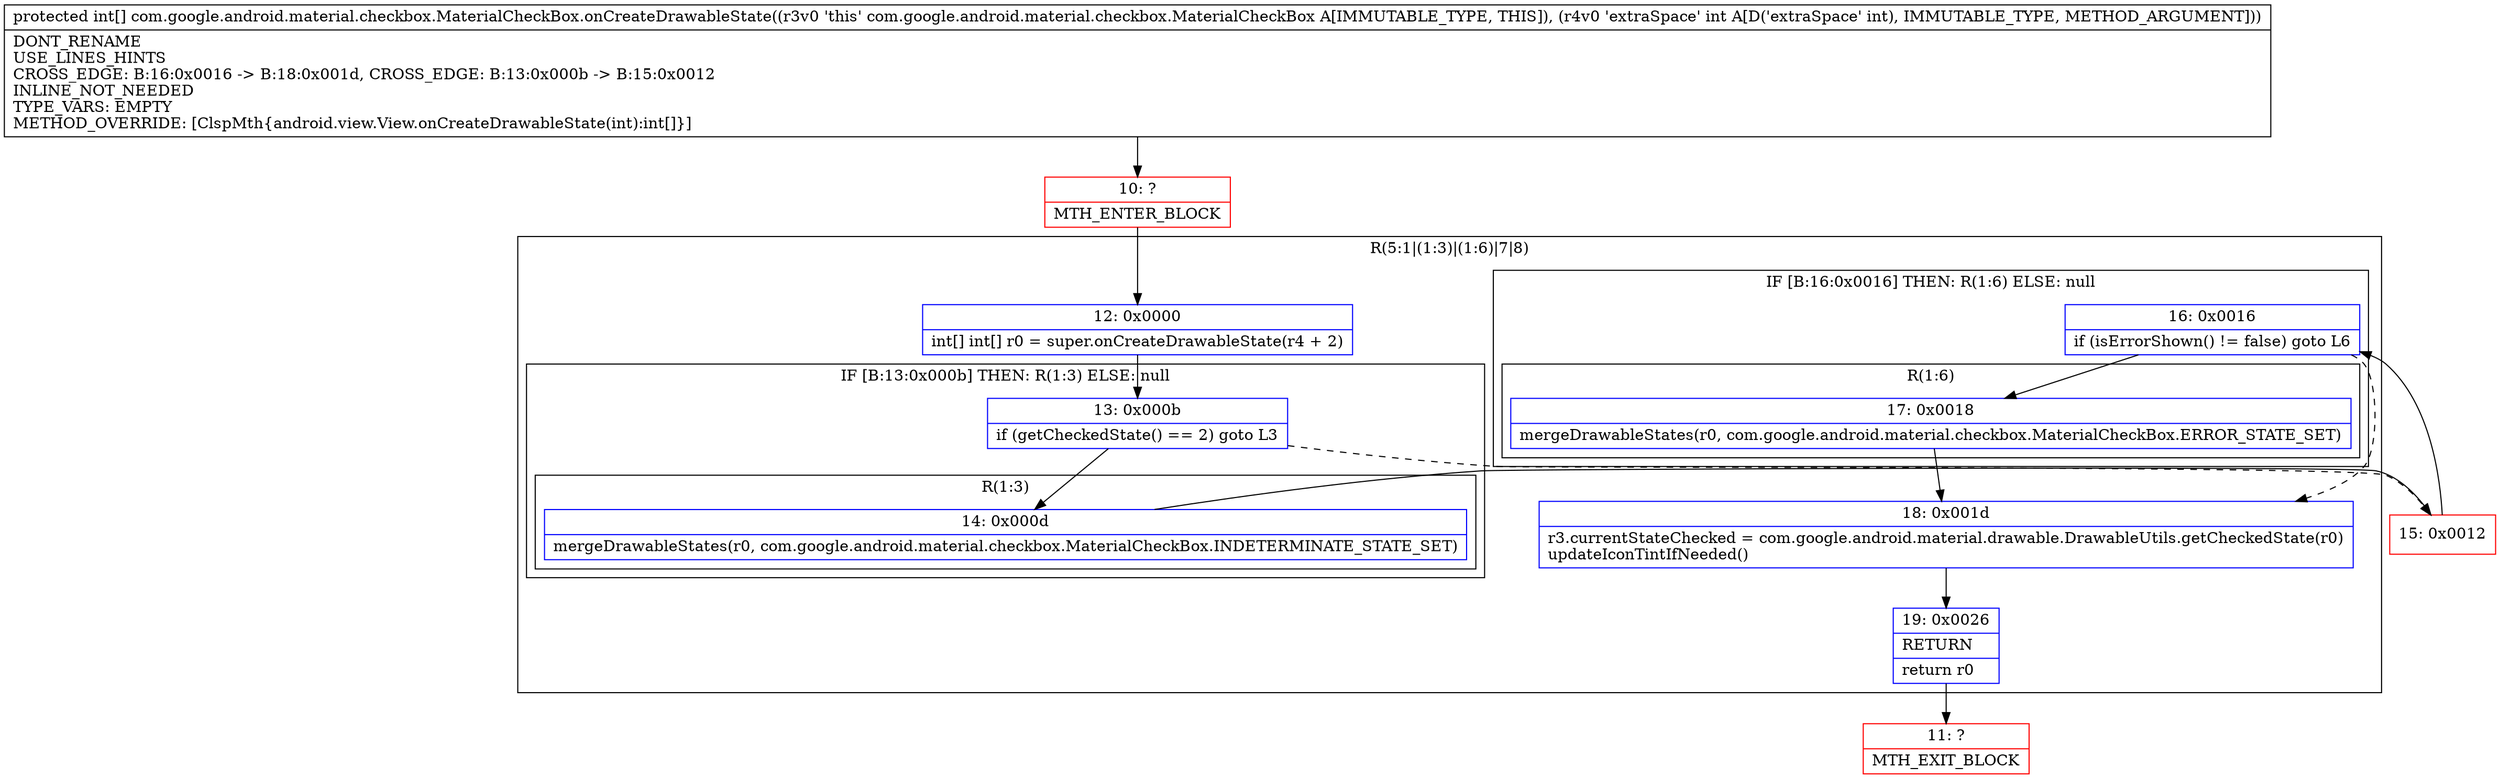 digraph "CFG forcom.google.android.material.checkbox.MaterialCheckBox.onCreateDrawableState(I)[I" {
subgraph cluster_Region_672408304 {
label = "R(5:1|(1:3)|(1:6)|7|8)";
node [shape=record,color=blue];
Node_12 [shape=record,label="{12\:\ 0x0000|int[] int[] r0 = super.onCreateDrawableState(r4 + 2)\l}"];
subgraph cluster_IfRegion_2101139850 {
label = "IF [B:13:0x000b] THEN: R(1:3) ELSE: null";
node [shape=record,color=blue];
Node_13 [shape=record,label="{13\:\ 0x000b|if (getCheckedState() == 2) goto L3\l}"];
subgraph cluster_Region_1079125724 {
label = "R(1:3)";
node [shape=record,color=blue];
Node_14 [shape=record,label="{14\:\ 0x000d|mergeDrawableStates(r0, com.google.android.material.checkbox.MaterialCheckBox.INDETERMINATE_STATE_SET)\l}"];
}
}
subgraph cluster_IfRegion_307981203 {
label = "IF [B:16:0x0016] THEN: R(1:6) ELSE: null";
node [shape=record,color=blue];
Node_16 [shape=record,label="{16\:\ 0x0016|if (isErrorShown() != false) goto L6\l}"];
subgraph cluster_Region_643639897 {
label = "R(1:6)";
node [shape=record,color=blue];
Node_17 [shape=record,label="{17\:\ 0x0018|mergeDrawableStates(r0, com.google.android.material.checkbox.MaterialCheckBox.ERROR_STATE_SET)\l}"];
}
}
Node_18 [shape=record,label="{18\:\ 0x001d|r3.currentStateChecked = com.google.android.material.drawable.DrawableUtils.getCheckedState(r0)\lupdateIconTintIfNeeded()\l}"];
Node_19 [shape=record,label="{19\:\ 0x0026|RETURN\l|return r0\l}"];
}
Node_10 [shape=record,color=red,label="{10\:\ ?|MTH_ENTER_BLOCK\l}"];
Node_15 [shape=record,color=red,label="{15\:\ 0x0012}"];
Node_11 [shape=record,color=red,label="{11\:\ ?|MTH_EXIT_BLOCK\l}"];
MethodNode[shape=record,label="{protected int[] com.google.android.material.checkbox.MaterialCheckBox.onCreateDrawableState((r3v0 'this' com.google.android.material.checkbox.MaterialCheckBox A[IMMUTABLE_TYPE, THIS]), (r4v0 'extraSpace' int A[D('extraSpace' int), IMMUTABLE_TYPE, METHOD_ARGUMENT]))  | DONT_RENAME\lUSE_LINES_HINTS\lCROSS_EDGE: B:16:0x0016 \-\> B:18:0x001d, CROSS_EDGE: B:13:0x000b \-\> B:15:0x0012\lINLINE_NOT_NEEDED\lTYPE_VARS: EMPTY\lMETHOD_OVERRIDE: [ClspMth\{android.view.View.onCreateDrawableState(int):int[]\}]\l}"];
MethodNode -> Node_10;Node_12 -> Node_13;
Node_13 -> Node_14;
Node_13 -> Node_15[style=dashed];
Node_14 -> Node_15;
Node_16 -> Node_17;
Node_16 -> Node_18[style=dashed];
Node_17 -> Node_18;
Node_18 -> Node_19;
Node_19 -> Node_11;
Node_10 -> Node_12;
Node_15 -> Node_16;
}

